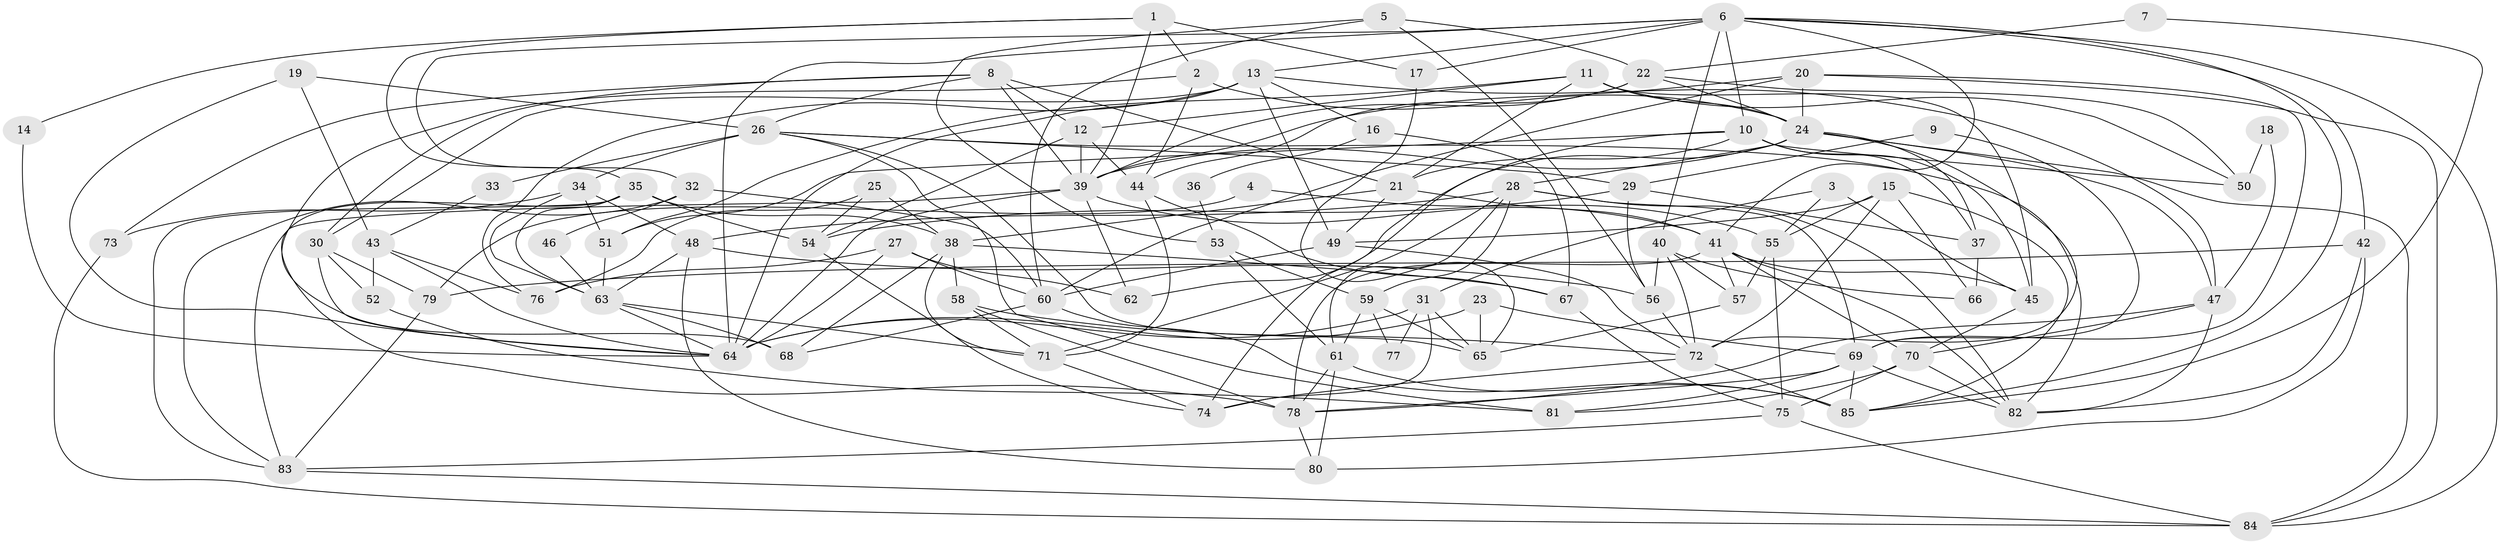 // original degree distribution, {2: 0.18439716312056736, 3: 0.23404255319148937, 4: 0.24113475177304963, 5: 0.19858156028368795, 8: 0.014184397163120567, 6: 0.0851063829787234, 10: 0.0070921985815602835, 7: 0.02127659574468085, 9: 0.014184397163120567}
// Generated by graph-tools (version 1.1) at 2025/37/03/04/25 23:37:09]
// undirected, 85 vertices, 213 edges
graph export_dot {
  node [color=gray90,style=filled];
  1;
  2;
  3;
  4;
  5;
  6;
  7;
  8;
  9;
  10;
  11;
  12;
  13;
  14;
  15;
  16;
  17;
  18;
  19;
  20;
  21;
  22;
  23;
  24;
  25;
  26;
  27;
  28;
  29;
  30;
  31;
  32;
  33;
  34;
  35;
  36;
  37;
  38;
  39;
  40;
  41;
  42;
  43;
  44;
  45;
  46;
  47;
  48;
  49;
  50;
  51;
  52;
  53;
  54;
  55;
  56;
  57;
  58;
  59;
  60;
  61;
  62;
  63;
  64;
  65;
  66;
  67;
  68;
  69;
  70;
  71;
  72;
  73;
  74;
  75;
  76;
  77;
  78;
  79;
  80;
  81;
  82;
  83;
  84;
  85;
  1 -- 2 [weight=1.0];
  1 -- 14 [weight=1.0];
  1 -- 17 [weight=1.0];
  1 -- 35 [weight=1.0];
  1 -- 39 [weight=1.0];
  2 -- 24 [weight=1.0];
  2 -- 44 [weight=1.0];
  2 -- 68 [weight=1.0];
  3 -- 31 [weight=1.0];
  3 -- 45 [weight=1.0];
  3 -- 55 [weight=1.0];
  4 -- 55 [weight=1.0];
  4 -- 79 [weight=1.0];
  5 -- 22 [weight=1.0];
  5 -- 53 [weight=1.0];
  5 -- 56 [weight=1.0];
  5 -- 60 [weight=1.0];
  6 -- 10 [weight=1.0];
  6 -- 13 [weight=1.0];
  6 -- 17 [weight=1.0];
  6 -- 32 [weight=1.0];
  6 -- 40 [weight=1.0];
  6 -- 41 [weight=1.0];
  6 -- 42 [weight=1.0];
  6 -- 64 [weight=1.0];
  6 -- 84 [weight=1.0];
  6 -- 85 [weight=1.0];
  7 -- 22 [weight=1.0];
  7 -- 85 [weight=1.0];
  8 -- 12 [weight=1.0];
  8 -- 21 [weight=1.0];
  8 -- 26 [weight=1.0];
  8 -- 30 [weight=1.0];
  8 -- 39 [weight=1.0];
  8 -- 73 [weight=1.0];
  9 -- 29 [weight=1.0];
  9 -- 69 [weight=1.0];
  10 -- 21 [weight=1.0];
  10 -- 37 [weight=1.0];
  10 -- 45 [weight=2.0];
  10 -- 50 [weight=1.0];
  10 -- 51 [weight=1.0];
  10 -- 74 [weight=1.0];
  11 -- 12 [weight=1.0];
  11 -- 21 [weight=1.0];
  11 -- 24 [weight=1.0];
  11 -- 45 [weight=1.0];
  11 -- 50 [weight=1.0];
  11 -- 51 [weight=2.0];
  12 -- 39 [weight=1.0];
  12 -- 44 [weight=1.0];
  12 -- 54 [weight=1.0];
  13 -- 16 [weight=1.0];
  13 -- 30 [weight=1.0];
  13 -- 47 [weight=1.0];
  13 -- 49 [weight=1.0];
  13 -- 64 [weight=1.0];
  13 -- 76 [weight=1.0];
  14 -- 64 [weight=1.0];
  15 -- 49 [weight=1.0];
  15 -- 55 [weight=1.0];
  15 -- 66 [weight=1.0];
  15 -- 72 [weight=1.0];
  15 -- 85 [weight=1.0];
  16 -- 36 [weight=1.0];
  16 -- 67 [weight=1.0];
  17 -- 65 [weight=1.0];
  18 -- 47 [weight=1.0];
  18 -- 50 [weight=1.0];
  19 -- 26 [weight=1.0];
  19 -- 43 [weight=1.0];
  19 -- 64 [weight=1.0];
  20 -- 24 [weight=1.0];
  20 -- 39 [weight=1.0];
  20 -- 60 [weight=1.0];
  20 -- 69 [weight=1.0];
  20 -- 84 [weight=1.0];
  21 -- 38 [weight=1.0];
  21 -- 41 [weight=1.0];
  21 -- 49 [weight=1.0];
  22 -- 24 [weight=1.0];
  22 -- 39 [weight=1.0];
  22 -- 44 [weight=1.0];
  22 -- 50 [weight=2.0];
  23 -- 64 [weight=1.0];
  23 -- 65 [weight=1.0];
  23 -- 69 [weight=1.0];
  24 -- 28 [weight=1.0];
  24 -- 37 [weight=1.0];
  24 -- 39 [weight=1.0];
  24 -- 47 [weight=1.0];
  24 -- 62 [weight=1.0];
  24 -- 72 [weight=1.0];
  24 -- 84 [weight=1.0];
  25 -- 38 [weight=1.0];
  25 -- 54 [weight=1.0];
  25 -- 76 [weight=1.0];
  26 -- 29 [weight=1.0];
  26 -- 33 [weight=1.0];
  26 -- 34 [weight=1.0];
  26 -- 65 [weight=1.0];
  26 -- 81 [weight=1.0];
  26 -- 82 [weight=1.0];
  27 -- 60 [weight=1.0];
  27 -- 62 [weight=1.0];
  27 -- 64 [weight=1.0];
  27 -- 76 [weight=1.0];
  28 -- 48 [weight=1.0];
  28 -- 59 [weight=1.0];
  28 -- 61 [weight=1.0];
  28 -- 69 [weight=1.0];
  28 -- 71 [weight=1.0];
  28 -- 82 [weight=1.0];
  29 -- 37 [weight=1.0];
  29 -- 54 [weight=1.0];
  29 -- 56 [weight=1.0];
  30 -- 52 [weight=1.0];
  30 -- 64 [weight=1.0];
  30 -- 79 [weight=1.0];
  31 -- 64 [weight=1.0];
  31 -- 65 [weight=1.0];
  31 -- 74 [weight=1.0];
  31 -- 77 [weight=1.0];
  32 -- 46 [weight=1.0];
  32 -- 60 [weight=1.0];
  32 -- 83 [weight=1.0];
  33 -- 43 [weight=1.0];
  34 -- 48 [weight=1.0];
  34 -- 51 [weight=1.0];
  34 -- 63 [weight=1.0];
  34 -- 73 [weight=1.0];
  35 -- 38 [weight=1.0];
  35 -- 54 [weight=1.0];
  35 -- 63 [weight=1.0];
  35 -- 78 [weight=1.0];
  35 -- 83 [weight=1.0];
  36 -- 53 [weight=1.0];
  37 -- 66 [weight=1.0];
  38 -- 58 [weight=1.0];
  38 -- 67 [weight=2.0];
  38 -- 68 [weight=1.0];
  38 -- 71 [weight=1.0];
  39 -- 41 [weight=1.0];
  39 -- 62 [weight=1.0];
  39 -- 64 [weight=1.0];
  39 -- 83 [weight=1.0];
  40 -- 56 [weight=1.0];
  40 -- 57 [weight=1.0];
  40 -- 66 [weight=1.0];
  40 -- 72 [weight=1.0];
  41 -- 45 [weight=1.0];
  41 -- 57 [weight=1.0];
  41 -- 70 [weight=1.0];
  41 -- 78 [weight=1.0];
  41 -- 82 [weight=1.0];
  42 -- 79 [weight=1.0];
  42 -- 80 [weight=1.0];
  42 -- 82 [weight=1.0];
  43 -- 52 [weight=1.0];
  43 -- 64 [weight=1.0];
  43 -- 76 [weight=1.0];
  44 -- 67 [weight=1.0];
  44 -- 71 [weight=1.0];
  45 -- 70 [weight=1.0];
  46 -- 63 [weight=3.0];
  47 -- 70 [weight=2.0];
  47 -- 78 [weight=1.0];
  47 -- 82 [weight=1.0];
  48 -- 56 [weight=1.0];
  48 -- 63 [weight=1.0];
  48 -- 80 [weight=1.0];
  49 -- 60 [weight=1.0];
  49 -- 72 [weight=1.0];
  51 -- 63 [weight=1.0];
  52 -- 81 [weight=1.0];
  53 -- 59 [weight=1.0];
  53 -- 61 [weight=1.0];
  54 -- 74 [weight=1.0];
  55 -- 57 [weight=1.0];
  55 -- 75 [weight=2.0];
  56 -- 72 [weight=1.0];
  57 -- 65 [weight=1.0];
  58 -- 71 [weight=1.0];
  58 -- 72 [weight=1.0];
  58 -- 78 [weight=1.0];
  59 -- 61 [weight=1.0];
  59 -- 65 [weight=1.0];
  59 -- 77 [weight=1.0];
  60 -- 68 [weight=1.0];
  60 -- 85 [weight=1.0];
  61 -- 78 [weight=1.0];
  61 -- 80 [weight=1.0];
  61 -- 85 [weight=1.0];
  63 -- 64 [weight=1.0];
  63 -- 68 [weight=1.0];
  63 -- 71 [weight=1.0];
  67 -- 75 [weight=1.0];
  69 -- 78 [weight=1.0];
  69 -- 81 [weight=1.0];
  69 -- 82 [weight=1.0];
  69 -- 85 [weight=1.0];
  70 -- 75 [weight=2.0];
  70 -- 81 [weight=1.0];
  70 -- 82 [weight=1.0];
  71 -- 74 [weight=1.0];
  72 -- 74 [weight=1.0];
  72 -- 85 [weight=2.0];
  73 -- 84 [weight=1.0];
  75 -- 83 [weight=1.0];
  75 -- 84 [weight=1.0];
  78 -- 80 [weight=1.0];
  79 -- 83 [weight=1.0];
  83 -- 84 [weight=1.0];
}
